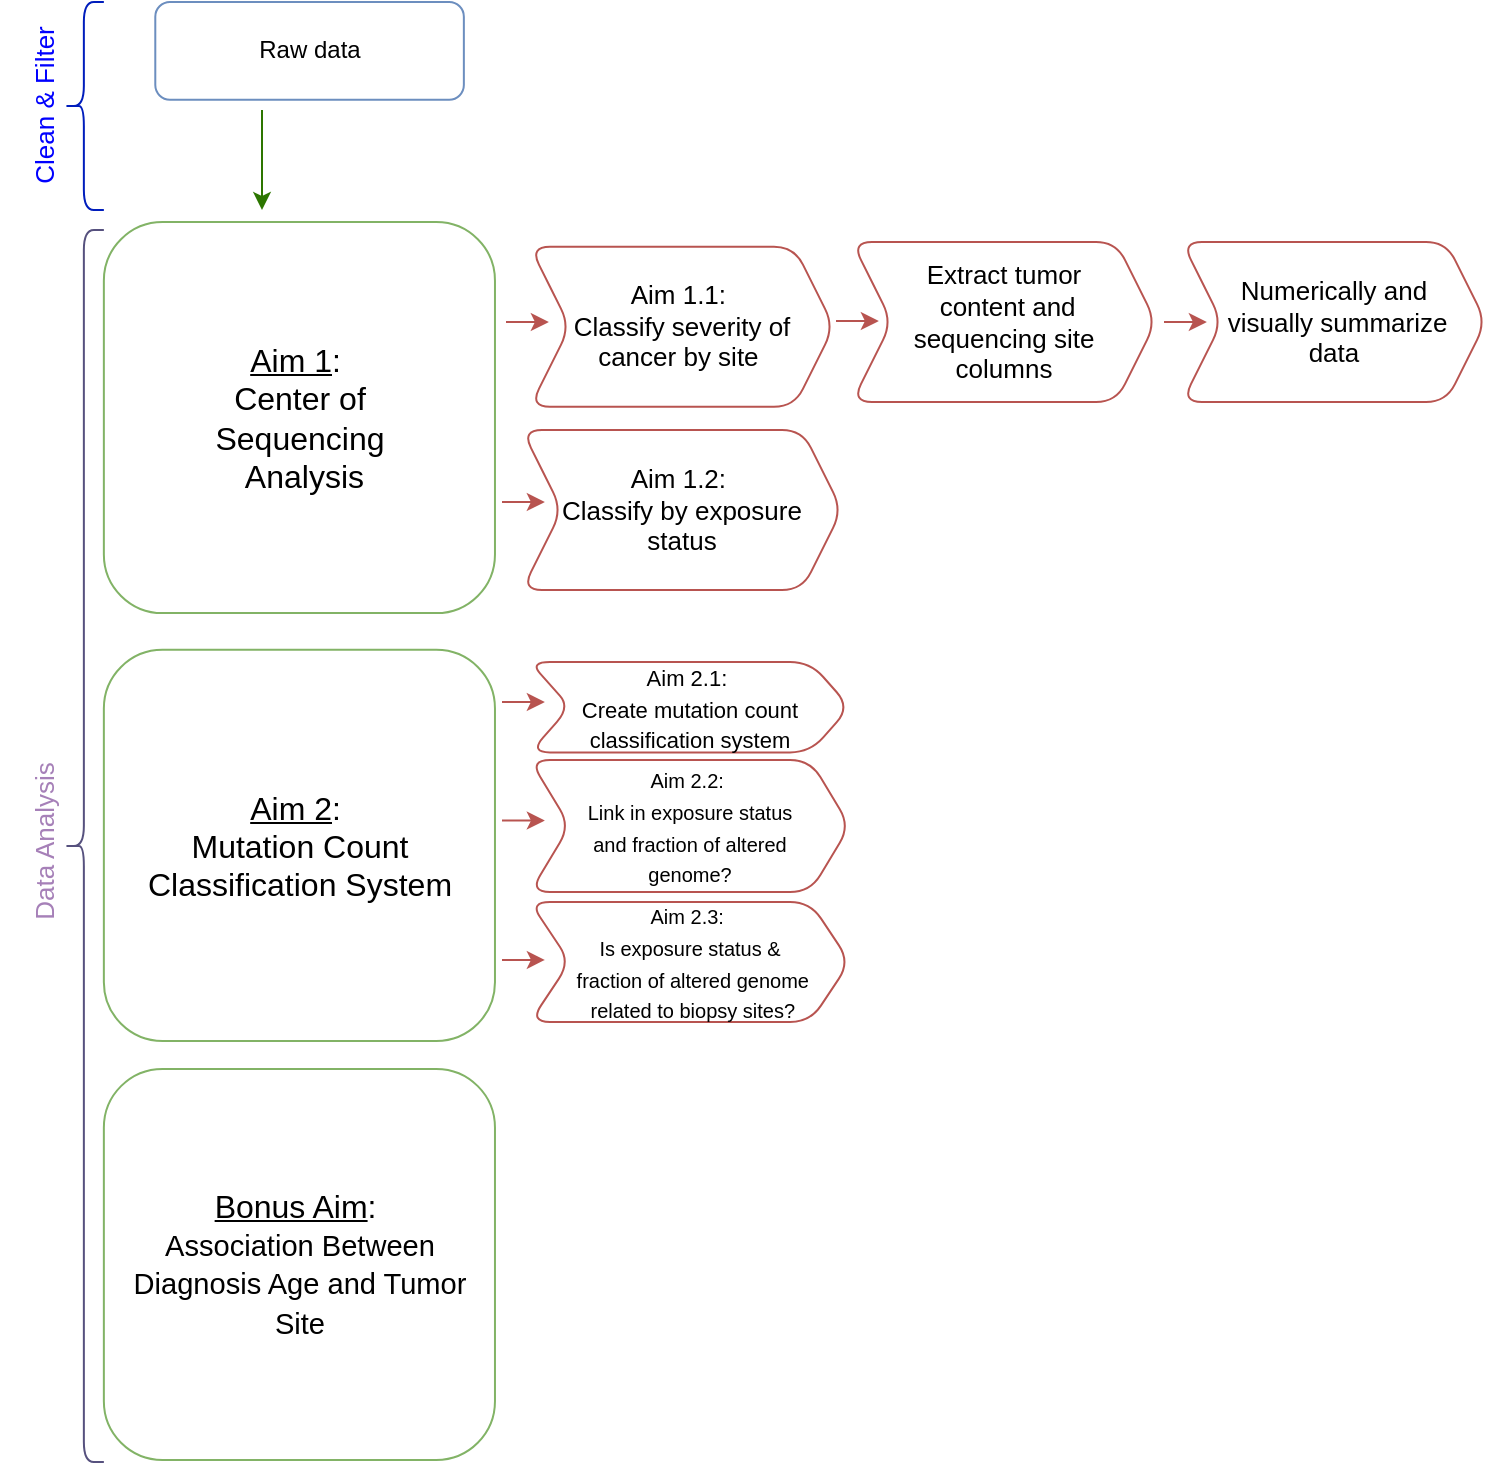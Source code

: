 <mxfile version="15.6.8" type="device"><diagram id="C5RBs43oDa-KdzZeNtuy" name="Page-1"><mxGraphModel dx="895" dy="589" grid="1" gridSize="10" guides="1" tooltips="1" connect="1" arrows="1" fold="1" page="1" pageScale="1" pageWidth="827" pageHeight="1169" math="0" shadow="0"><root><mxCell id="WIyWlLk6GJQsqaUBKTNV-0"/><mxCell id="WIyWlLk6GJQsqaUBKTNV-1" parent="WIyWlLk6GJQsqaUBKTNV-0"/><mxCell id="jva05bBIhXNDkV-Z3Rs0-38" value="" style="group;fontColor=#A680B8;" parent="WIyWlLk6GJQsqaUBKTNV-1" vertex="1" connectable="0"><mxGeometry x="10.0" y="30" width="602" height="730" as="geometry"/></mxCell><mxCell id="jva05bBIhXNDkV-Z3Rs0-0" value="" style="group" parent="jva05bBIhXNDkV-Z3Rs0-38" vertex="1" connectable="0"><mxGeometry x="41" width="560" height="730" as="geometry"/></mxCell><mxCell id="jva05bBIhXNDkV-Z3Rs0-19" value="" style="endArrow=classic;html=1;rounded=0;fontSize=16;fillColor=#f8cecc;strokeColor=#b85450;" parent="jva05bBIhXNDkV-Z3Rs0-0" edge="1"><mxGeometry width="50" height="50" relative="1" as="geometry"><mxPoint x="210" y="350" as="sourcePoint"/><mxPoint x="231.429" y="350.017" as="targetPoint"/></mxGeometry></mxCell><mxCell id="jva05bBIhXNDkV-Z3Rs0-20" value="" style="endArrow=classic;html=1;rounded=0;fontSize=16;fillColor=#f8cecc;strokeColor=#b85450;" parent="jva05bBIhXNDkV-Z3Rs0-0" edge="1"><mxGeometry width="50" height="50" relative="1" as="geometry"><mxPoint x="210" y="409.28" as="sourcePoint"/><mxPoint x="231.429" y="409.297" as="targetPoint"/></mxGeometry></mxCell><mxCell id="jva05bBIhXNDkV-Z3Rs0-21" value="" style="endArrow=classic;html=1;rounded=0;fontSize=16;fillColor=#f8cecc;strokeColor=#b85450;" parent="jva05bBIhXNDkV-Z3Rs0-0" edge="1"><mxGeometry width="50" height="50" relative="1" as="geometry"><mxPoint x="210" y="478.94" as="sourcePoint"/><mxPoint x="231.429" y="478.957" as="targetPoint"/></mxGeometry></mxCell><mxCell id="jva05bBIhXNDkV-Z3Rs0-37" value="" style="group" parent="jva05bBIhXNDkV-Z3Rs0-0" vertex="1" connectable="0"><mxGeometry x="-9.07" width="393.07" height="519.444" as="geometry"/></mxCell><mxCell id="WIyWlLk6GJQsqaUBKTNV-3" value="Raw data" style="rounded=1;whiteSpace=wrap;html=1;fontSize=12;glass=0;strokeWidth=1;shadow=0;fillColor=#FFFFFF;strokeColor=#6c8ebf;" parent="jva05bBIhXNDkV-Z3Rs0-37" vertex="1"><mxGeometry x="45.713" width="154.286" height="48.889" as="geometry"/></mxCell><mxCell id="LTJ8HYo8QJe674u0WcUs-32" value="&lt;font style=&quot;font-size: 16px&quot;&gt;&lt;u&gt;Aim 1&lt;/u&gt;:&amp;nbsp;&lt;br style=&quot;font-size: 16px&quot;&gt;&lt;span id=&quot;docs-internal-guid-bc889f9e-7fff-4419-e0c3-1be9c9a6d337&quot; style=&quot;font-size: 16px&quot;&gt;&lt;span style=&quot;font-family: &amp;#34;arial&amp;#34; ; color: rgb(0 , 0 , 0) ; background-color: transparent ; vertical-align: baseline ; font-size: 16px&quot;&gt;Center of &lt;br&gt;Sequencing&lt;br&gt;&amp;nbsp;Analysis&lt;/span&gt;&lt;/span&gt;&lt;/font&gt;" style="whiteSpace=wrap;html=1;aspect=fixed;fontSize=16;fillColor=#FFFFFF;align=center;strokeColor=#82b366;verticalAlign=middle;rounded=1;" parent="jva05bBIhXNDkV-Z3Rs0-37" vertex="1"><mxGeometry x="19.999" y="110.0" width="195.556" height="195.556" as="geometry"/></mxCell><mxCell id="jva05bBIhXNDkV-Z3Rs0-10" value="&lt;font style=&quot;font-size: 16px&quot;&gt;&lt;u&gt;Aim 2&lt;/u&gt;:&amp;nbsp;&lt;br&gt;Mutation Count&lt;br&gt;&lt;span id=&quot;docs-internal-guid-d7643628-7fff-0ea7-7dd4-fb121b0baa99&quot;&gt;&lt;span style=&quot;font-family: &amp;#34;arial&amp;#34; ; background-color: transparent ; vertical-align: baseline&quot;&gt;Classification System&lt;/span&gt;&lt;/span&gt;&lt;br&gt;&lt;/font&gt;" style="whiteSpace=wrap;html=1;aspect=fixed;fontSize=12;fillColor=#FFFFFF;align=center;fontStyle=0;strokeColor=#82b366;rounded=1;" parent="jva05bBIhXNDkV-Z3Rs0-37" vertex="1"><mxGeometry x="19.999" y="323.889" width="195.556" height="195.556" as="geometry"/></mxCell><mxCell id="jva05bBIhXNDkV-Z3Rs0-23" value="" style="endArrow=classic;html=1;rounded=0;fontSize=16;fillColor=#60a917;strokeColor=#2D7600;" parent="jva05bBIhXNDkV-Z3Rs0-37" edge="1"><mxGeometry width="50" height="50" relative="1" as="geometry"><mxPoint x="99.07" y="54" as="sourcePoint"/><mxPoint x="99.07" y="104" as="targetPoint"/></mxGeometry></mxCell><mxCell id="jva05bBIhXNDkV-Z3Rs0-28" value="&lt;span style=&quot;color: rgb(0 , 0 , 0)&quot;&gt;Aim 1.1:&amp;nbsp;&lt;/span&gt;&lt;br style=&quot;color: rgb(0 , 0 , 0)&quot;&gt;&lt;span id=&quot;docs-internal-guid-32b5493a-7fff-44e1-2a43-0ddc0aedb55e&quot; style=&quot;color: rgb(0 , 0 , 0)&quot;&gt;&lt;span style=&quot;font-family: &amp;#34;arial&amp;#34; ; background-color: transparent ; vertical-align: baseline&quot;&gt;Classify severity of cancer by site&amp;nbsp;&lt;/span&gt;&lt;/span&gt;" style="shape=step;perimeter=stepPerimeter;whiteSpace=wrap;html=1;fixedSize=1;rounded=1;fontSize=13;verticalAlign=middle;fillColor=#FFFFFF;strokeColor=#b85450;" parent="jva05bBIhXNDkV-Z3Rs0-37" vertex="1"><mxGeometry x="233.07" y="122.39" width="152" height="80" as="geometry"/></mxCell><mxCell id="jva05bBIhXNDkV-Z3Rs0-32" value="&lt;span style=&quot;color: rgb(0 , 0 , 0)&quot;&gt;Aim 1.2:&amp;nbsp;&lt;/span&gt;&lt;br style=&quot;color: rgb(0 , 0 , 0)&quot;&gt;&lt;span id=&quot;docs-internal-guid-430a61ab-7fff-0e5c-0323-d102c36e70b5&quot; style=&quot;color: rgb(0 , 0 , 0)&quot;&gt;&lt;span style=&quot;font-family: &amp;#34;arial&amp;#34; ; background-color: transparent ; vertical-align: baseline&quot;&gt;Classify by exposure status&lt;/span&gt;&lt;/span&gt;" style="shape=step;perimeter=stepPerimeter;whiteSpace=wrap;html=1;fixedSize=1;rounded=1;fontSize=13;verticalAlign=middle;fillColor=#FFFFFF;strokeColor=#b85450;" parent="jva05bBIhXNDkV-Z3Rs0-37" vertex="1"><mxGeometry x="229.07" y="214" width="160" height="80" as="geometry"/></mxCell><mxCell id="jva05bBIhXNDkV-Z3Rs0-33" value="&lt;span style=&quot;font-size: 11px&quot;&gt;Aim 2.1:&amp;nbsp;&lt;/span&gt;&lt;br style=&quot;font-size: 11px&quot;&gt;&lt;span id=&quot;docs-internal-guid-32b5493a-7fff-44e1-2a43-0ddc0aedb55e&quot; style=&quot;font-size: 11px&quot;&gt;&lt;span style=&quot;font-family: &amp;#34;arial&amp;#34; ; background-color: transparent ; vertical-align: baseline&quot;&gt;Create mutation count classification system&lt;/span&gt;&lt;/span&gt;" style="shape=step;perimeter=stepPerimeter;whiteSpace=wrap;html=1;fixedSize=1;rounded=1;fontSize=13;verticalAlign=middle;fillColor=default;strokeColor=#b85450;" parent="jva05bBIhXNDkV-Z3Rs0-37" vertex="1"><mxGeometry x="233.07" y="330" width="160" height="45.22" as="geometry"/></mxCell><mxCell id="jva05bBIhXNDkV-Z3Rs0-34" value="&lt;span style=&quot;font-size: 10px&quot;&gt;Aim 2.2:&amp;nbsp;&lt;/span&gt;&lt;br style=&quot;font-size: 10px&quot;&gt;&lt;span id=&quot;docs-internal-guid-430a61ab-7fff-0e5c-0323-d102c36e70b5&quot; style=&quot;font-size: 10px&quot;&gt;&lt;span style=&quot;font-family: &amp;#34;arial&amp;#34; ; background-color: transparent ; vertical-align: baseline&quot;&gt;Link in exposure status&lt;br&gt;&amp;nbsp;and fraction of altered&amp;nbsp;&lt;br&gt;genome?&lt;/span&gt;&lt;/span&gt;" style="shape=step;perimeter=stepPerimeter;whiteSpace=wrap;html=1;fixedSize=1;rounded=1;fontSize=13;verticalAlign=middle;fillColor=#FFFFFF;strokeColor=#b85450;" parent="jva05bBIhXNDkV-Z3Rs0-37" vertex="1"><mxGeometry x="233.07" y="379" width="160" height="66" as="geometry"/></mxCell><mxCell id="jva05bBIhXNDkV-Z3Rs0-35" value="&lt;span style=&quot;font-size: 10px&quot;&gt;Aim 2.3:&amp;nbsp;&lt;/span&gt;&lt;br style=&quot;font-size: 10px&quot;&gt;&lt;span id=&quot;docs-internal-guid-430a61ab-7fff-0e5c-0323-d102c36e70b5&quot; style=&quot;font-size: 10px&quot;&gt;&lt;span style=&quot;font-family: &amp;#34;arial&amp;#34; ; background-color: transparent ; vertical-align: baseline&quot;&gt;Is exposure status &amp;amp;&lt;br&gt;&amp;nbsp;fraction of altered genome&lt;br&gt;&amp;nbsp;related to biopsy sites?&lt;/span&gt;&lt;/span&gt;" style="shape=step;perimeter=stepPerimeter;whiteSpace=wrap;html=1;fixedSize=1;rounded=1;fontSize=13;verticalAlign=middle;fillColor=#FFFFFF;strokeColor=#b85450;" parent="jva05bBIhXNDkV-Z3Rs0-37" vertex="1"><mxGeometry x="233.07" y="450" width="160" height="60" as="geometry"/></mxCell><mxCell id="jva05bBIhXNDkV-Z3Rs0-30" value="" style="shape=curlyBracket;whiteSpace=wrap;html=1;rounded=1;fontSize=13;verticalAlign=middle;fillColor=#0050ef;strokeColor=#001DBC;fontColor=#ffffff;" parent="jva05bBIhXNDkV-Z3Rs0-37" vertex="1"><mxGeometry width="20" height="104" as="geometry"/></mxCell><mxCell id="UrIfdFHcw9ySpkhSnF8r-1" value="" style="endArrow=classic;html=1;rounded=0;fontSize=16;fillColor=#f8cecc;strokeColor=#b85450;" edge="1" parent="jva05bBIhXNDkV-Z3Rs0-37"><mxGeometry width="50" height="50" relative="1" as="geometry"><mxPoint x="219.07" y="250" as="sourcePoint"/><mxPoint x="240.499" y="250.017" as="targetPoint"/></mxGeometry></mxCell><mxCell id="UrIfdFHcw9ySpkhSnF8r-2" value="" style="endArrow=classic;html=1;rounded=0;fontSize=16;fillColor=#f8cecc;strokeColor=#b85450;" edge="1" parent="jva05bBIhXNDkV-Z3Rs0-37"><mxGeometry width="50" height="50" relative="1" as="geometry"><mxPoint x="221.07" y="160" as="sourcePoint"/><mxPoint x="242.499" y="160.017" as="targetPoint"/></mxGeometry></mxCell><mxCell id="jva05bBIhXNDkV-Z3Rs0-59" value="" style="shape=curlyBracket;whiteSpace=wrap;html=1;rounded=1;fontSize=13;strokeColor=#56517e;fillColor=#d0cee2;verticalAlign=middle;" parent="jva05bBIhXNDkV-Z3Rs0-0" vertex="1"><mxGeometry x="-9.07" y="114" width="20" height="616" as="geometry"/></mxCell><mxCell id="jva05bBIhXNDkV-Z3Rs0-39" value="&lt;font style=&quot;font-size: 16px&quot;&gt;&lt;u&gt;Bonus Aim&lt;/u&gt;:&amp;nbsp;&lt;br&gt;&lt;span id=&quot;docs-internal-guid-02cd7383-7fff-e907-d800-ce4748073192&quot;&gt;&lt;span style=&quot;font-size: 10.909pt ; font-family: &amp;#34;arial&amp;#34; ; background-color: transparent ; vertical-align: baseline&quot;&gt;Association Between Diagnosis Age and Tumor Site&lt;/span&gt;&lt;/span&gt;&lt;br&gt;&lt;/font&gt;" style="whiteSpace=wrap;html=1;aspect=fixed;fontSize=12;fillColor=#FFFFFF;align=center;fontStyle=0;strokeColor=#82b366;rounded=1;" parent="jva05bBIhXNDkV-Z3Rs0-0" vertex="1"><mxGeometry x="10.929" y="533.449" width="195.556" height="195.556" as="geometry"/></mxCell><mxCell id="UrIfdFHcw9ySpkhSnF8r-3" value="Extract tumor&lt;br&gt;&amp;nbsp;content and &lt;br&gt;sequencing site &lt;br&gt;columns" style="shape=step;perimeter=stepPerimeter;whiteSpace=wrap;html=1;fixedSize=1;rounded=1;fontSize=13;verticalAlign=middle;fillColor=#FFFFFF;strokeColor=#b85450;" vertex="1" parent="jva05bBIhXNDkV-Z3Rs0-0"><mxGeometry x="385" y="120" width="152" height="80" as="geometry"/></mxCell><mxCell id="UrIfdFHcw9ySpkhSnF8r-7" value="" style="endArrow=classic;html=1;rounded=0;fontSize=16;fillColor=#f8cecc;strokeColor=#b85450;" edge="1" parent="jva05bBIhXNDkV-Z3Rs0-0"><mxGeometry width="50" height="50" relative="1" as="geometry"><mxPoint x="377" y="159.5" as="sourcePoint"/><mxPoint x="398.429" y="159.517" as="targetPoint"/></mxGeometry></mxCell><mxCell id="jva05bBIhXNDkV-Z3Rs0-24" value="Clean &amp;amp; Filter" style="text;html=1;align=center;verticalAlign=middle;resizable=0;points=[];autosize=1;strokeColor=none;fillColor=#FFFFFF;fontSize=13;rotation=-90;fontColor=#0000FF;" parent="jva05bBIhXNDkV-Z3Rs0-38" vertex="1"><mxGeometry x="-23" y="42" width="90" height="20" as="geometry"/></mxCell><mxCell id="jva05bBIhXNDkV-Z3Rs0-60" value="Data Analysis" style="text;html=1;align=center;verticalAlign=middle;resizable=0;points=[];autosize=1;strokeColor=none;fillColor=#FFFFFF;fontSize=13;rotation=-90;fontColor=#A680B8;" parent="jva05bBIhXNDkV-Z3Rs0-38" vertex="1"><mxGeometry x="-23" y="410" width="90" height="20" as="geometry"/></mxCell><mxCell id="UrIfdFHcw9ySpkhSnF8r-6" value="" style="endArrow=classic;html=1;rounded=0;fontSize=16;fillColor=#f8cecc;strokeColor=#b85450;" edge="1" parent="WIyWlLk6GJQsqaUBKTNV-1"><mxGeometry width="50" height="50" relative="1" as="geometry"><mxPoint x="592" y="190" as="sourcePoint"/><mxPoint x="613.429" y="190.017" as="targetPoint"/></mxGeometry></mxCell><mxCell id="UrIfdFHcw9ySpkhSnF8r-8" value="Numerically and&lt;br&gt;&amp;nbsp;visually summarize&lt;br&gt;&amp;nbsp;data&amp;nbsp;" style="shape=step;perimeter=stepPerimeter;whiteSpace=wrap;html=1;fixedSize=1;rounded=1;fontSize=13;verticalAlign=middle;fillColor=#FFFFFF;strokeColor=#b85450;" vertex="1" parent="WIyWlLk6GJQsqaUBKTNV-1"><mxGeometry x="601" y="150" width="152" height="80" as="geometry"/></mxCell></root></mxGraphModel></diagram></mxfile>